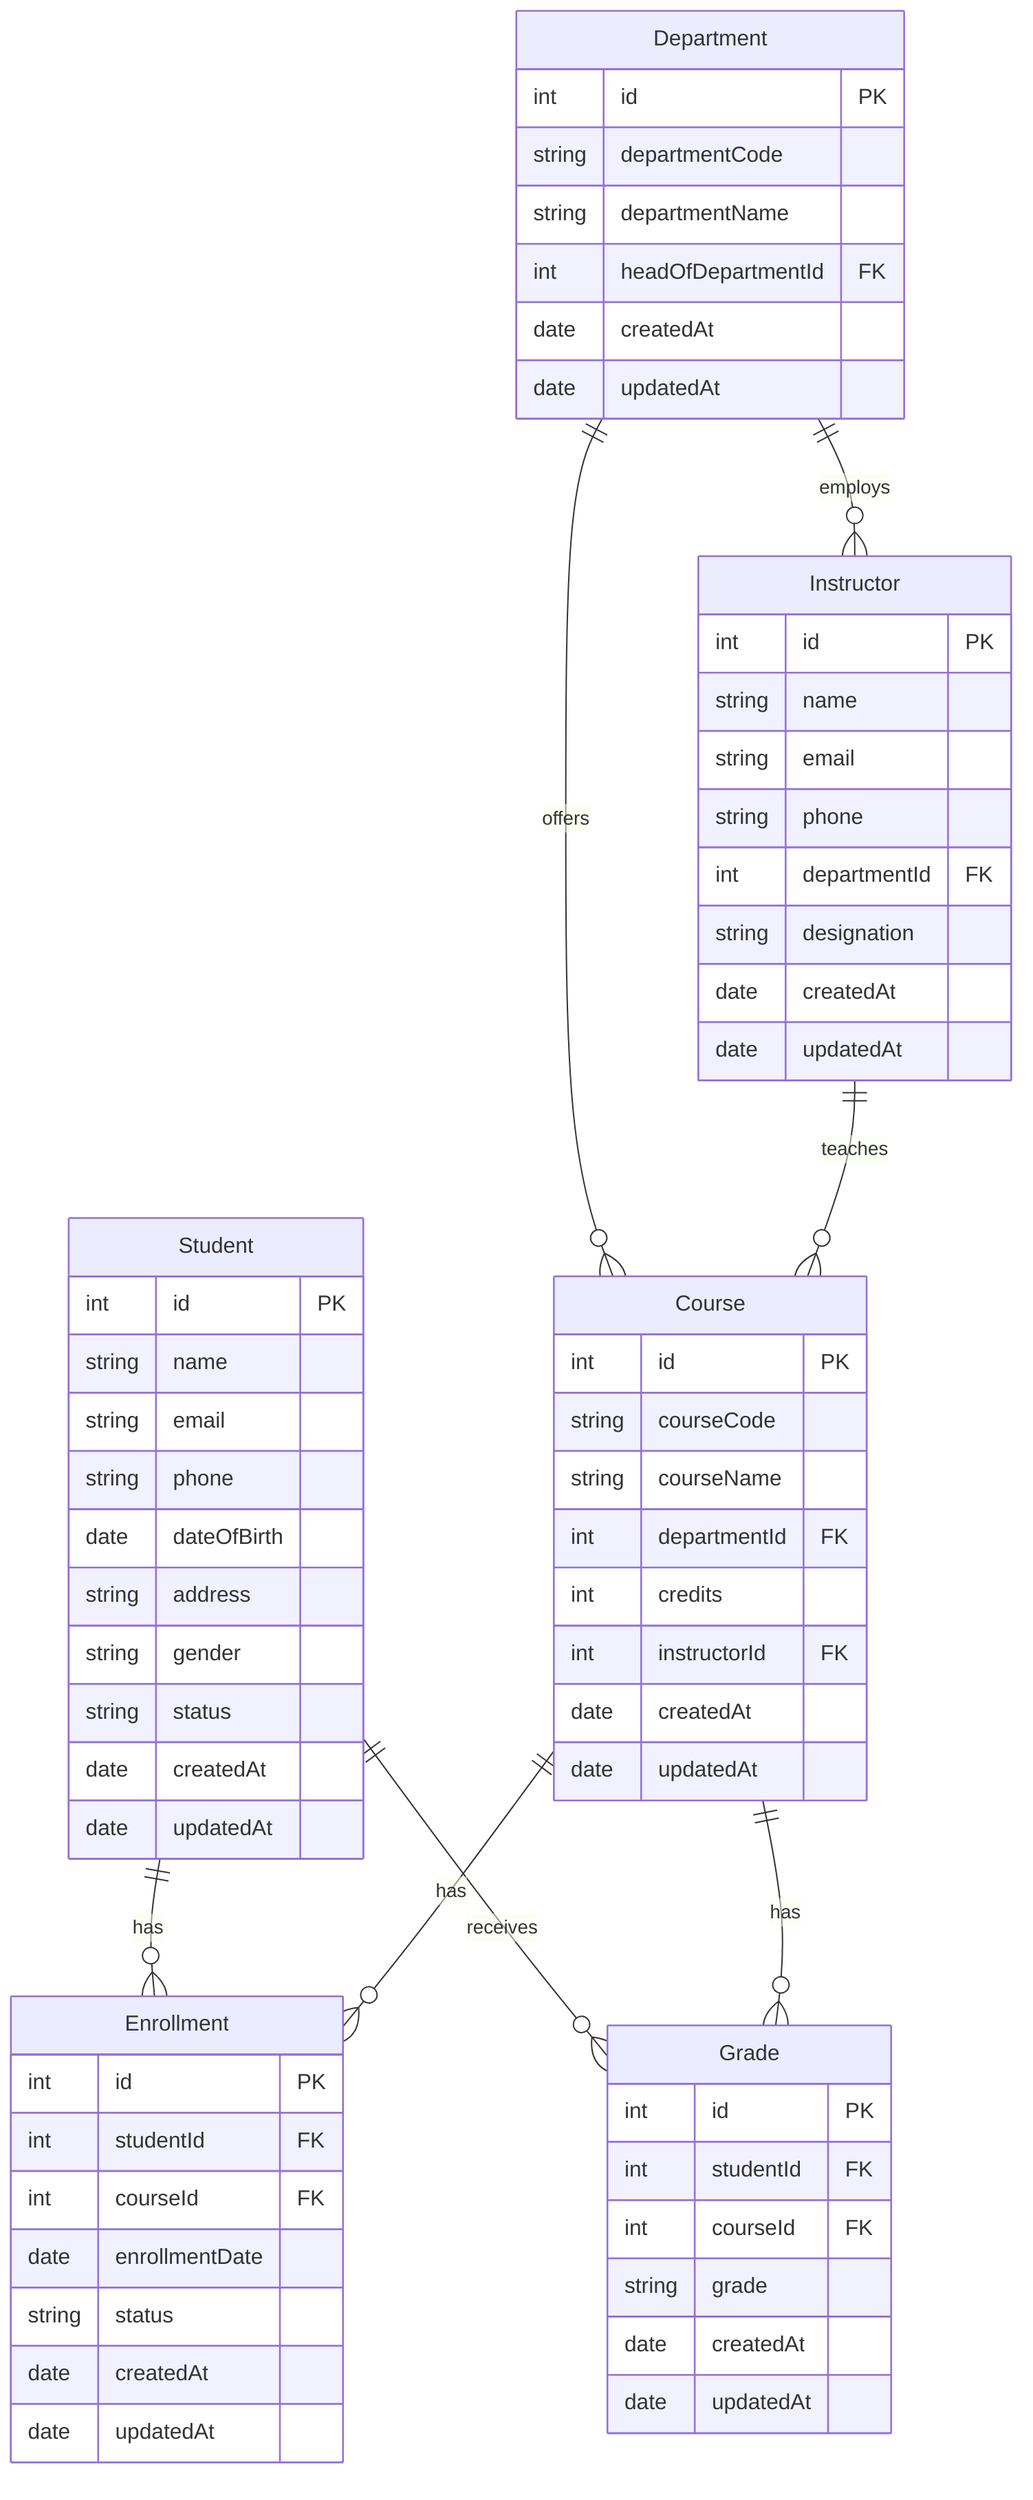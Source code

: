 erDiagram
    Student ||--o{ Enrollment : has
    Student ||--o{ Grade : receives
    Course ||--o{ Enrollment : has
    Course ||--o{ Grade : has
    Department ||--o{ Course : offers
    Department ||--o{ Instructor : employs
    Instructor ||--o{ Course : teaches

    Student {
        int id PK
        string name
        string email
        string phone
        date dateOfBirth
        string address
        string gender
        string status
        date createdAt
        date updatedAt
    }

    Course {
        int id PK
        string courseCode
        string courseName
        int departmentId FK
        int credits
        int instructorId FK
        date createdAt
        date updatedAt
    }

    Department {
        int id PK
        string departmentCode
        string departmentName
        int headOfDepartmentId FK
        date createdAt
        date updatedAt
    }

    Instructor {
        int id PK
        string name
        string email
        string phone
        int departmentId FK
        string designation
        date createdAt
        date updatedAt
    }

    Enrollment {
        int id PK
        int studentId FK
        int courseId FK
        date enrollmentDate
        string status
        date createdAt
        date updatedAt
    }

    Grade {
        int id PK
        int studentId FK
        int courseId FK
        string grade
        date createdAt
        date updatedAt
    }